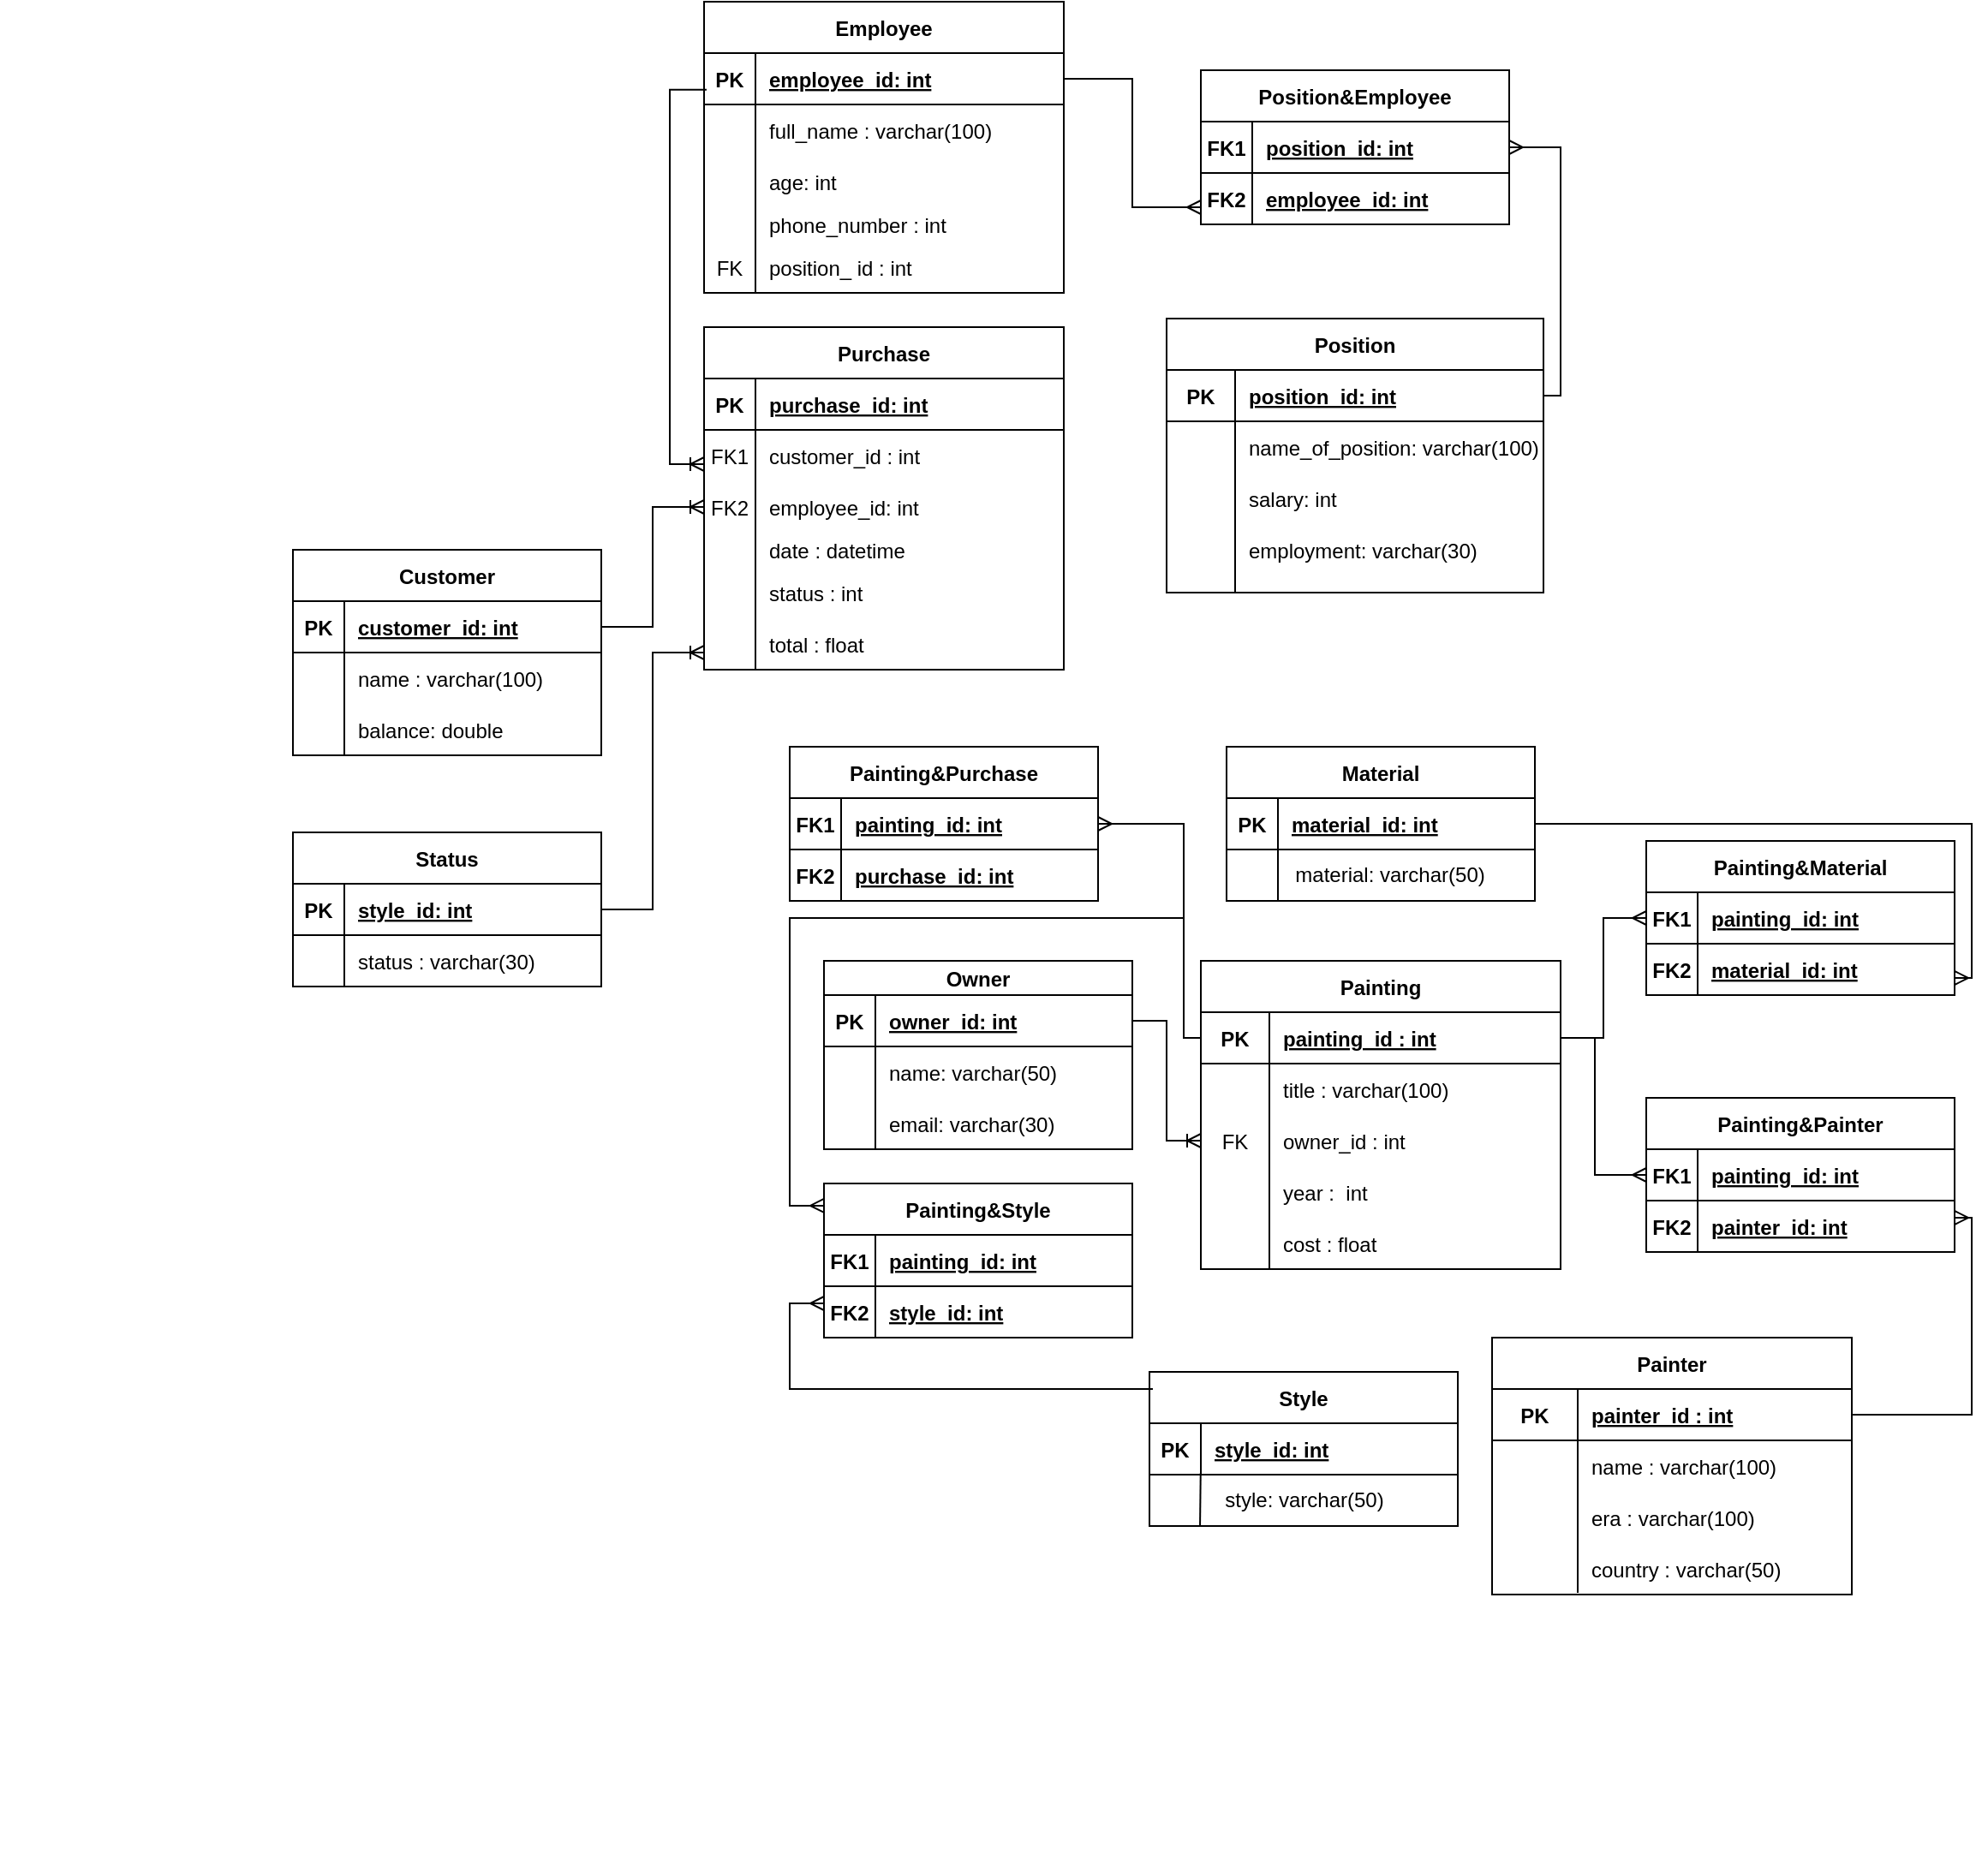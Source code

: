 <mxfile version="20.6.0" type="device"><diagram id="C5RBs43oDa-KdzZeNtuy" name="Page-1"><mxGraphModel dx="1562" dy="1033" grid="1" gridSize="10" guides="1" tooltips="1" connect="1" arrows="1" fold="1" page="1" pageScale="1" pageWidth="1654" pageHeight="1169" math="0" shadow="0"><root><mxCell id="WIyWlLk6GJQsqaUBKTNV-0"/><mxCell id="WIyWlLk6GJQsqaUBKTNV-1" parent="WIyWlLk6GJQsqaUBKTNV-0"/><mxCell id="PjSS-YkO49VIx0BTJCC5-19" value="Painting" style="shape=table;startSize=30;container=1;collapsible=1;childLayout=tableLayout;fixedRows=1;rowLines=0;fontStyle=1;align=center;resizeLast=1;" parent="WIyWlLk6GJQsqaUBKTNV-1" vertex="1"><mxGeometry x="850" y="620" width="210" height="180" as="geometry"/></mxCell><mxCell id="PjSS-YkO49VIx0BTJCC5-20" value="" style="shape=tableRow;horizontal=0;startSize=0;swimlaneHead=0;swimlaneBody=0;fillColor=none;collapsible=0;dropTarget=0;points=[[0,0.5],[1,0.5]];portConstraint=eastwest;top=0;left=0;right=0;bottom=1;" parent="PjSS-YkO49VIx0BTJCC5-19" vertex="1"><mxGeometry y="30" width="210" height="30" as="geometry"/></mxCell><mxCell id="PjSS-YkO49VIx0BTJCC5-21" value="PK" style="shape=partialRectangle;connectable=0;fillColor=none;top=0;left=0;bottom=0;right=0;fontStyle=1;overflow=hidden;" parent="PjSS-YkO49VIx0BTJCC5-20" vertex="1"><mxGeometry width="40" height="30" as="geometry"><mxRectangle width="40" height="30" as="alternateBounds"/></mxGeometry></mxCell><mxCell id="PjSS-YkO49VIx0BTJCC5-22" value="painting_id : int" style="shape=partialRectangle;connectable=0;fillColor=none;top=0;left=0;bottom=0;right=0;align=left;spacingLeft=6;fontStyle=5;overflow=hidden;" parent="PjSS-YkO49VIx0BTJCC5-20" vertex="1"><mxGeometry x="40" width="170" height="30" as="geometry"><mxRectangle width="170" height="30" as="alternateBounds"/></mxGeometry></mxCell><mxCell id="PjSS-YkO49VIx0BTJCC5-23" value="" style="shape=tableRow;horizontal=0;startSize=0;swimlaneHead=0;swimlaneBody=0;fillColor=none;collapsible=0;dropTarget=0;points=[[0,0.5],[1,0.5]];portConstraint=eastwest;top=0;left=0;right=0;bottom=0;" parent="PjSS-YkO49VIx0BTJCC5-19" vertex="1"><mxGeometry y="60" width="210" height="30" as="geometry"/></mxCell><mxCell id="PjSS-YkO49VIx0BTJCC5-24" value="" style="shape=partialRectangle;connectable=0;fillColor=none;top=0;left=0;bottom=0;right=0;editable=1;overflow=hidden;" parent="PjSS-YkO49VIx0BTJCC5-23" vertex="1"><mxGeometry width="40" height="30" as="geometry"><mxRectangle width="40" height="30" as="alternateBounds"/></mxGeometry></mxCell><mxCell id="PjSS-YkO49VIx0BTJCC5-25" value="title : varchar(100)" style="shape=partialRectangle;connectable=0;fillColor=none;top=0;left=0;bottom=0;right=0;align=left;spacingLeft=6;overflow=hidden;" parent="PjSS-YkO49VIx0BTJCC5-23" vertex="1"><mxGeometry x="40" width="170" height="30" as="geometry"><mxRectangle width="170" height="30" as="alternateBounds"/></mxGeometry></mxCell><mxCell id="PjSS-YkO49VIx0BTJCC5-46" value="" style="shape=tableRow;horizontal=0;startSize=0;swimlaneHead=0;swimlaneBody=0;fillColor=none;collapsible=0;dropTarget=0;points=[[0,0.5],[1,0.5]];portConstraint=eastwest;top=0;left=0;right=0;bottom=0;" parent="PjSS-YkO49VIx0BTJCC5-19" vertex="1"><mxGeometry y="90" width="210" height="30" as="geometry"/></mxCell><mxCell id="PjSS-YkO49VIx0BTJCC5-47" value="FK" style="shape=partialRectangle;connectable=0;fillColor=none;top=0;left=0;bottom=0;right=0;editable=1;overflow=hidden;" parent="PjSS-YkO49VIx0BTJCC5-46" vertex="1"><mxGeometry width="40" height="30" as="geometry"><mxRectangle width="40" height="30" as="alternateBounds"/></mxGeometry></mxCell><mxCell id="PjSS-YkO49VIx0BTJCC5-48" value="owner_id : int" style="shape=partialRectangle;connectable=0;fillColor=none;top=0;left=0;bottom=0;right=0;align=left;spacingLeft=6;overflow=hidden;" parent="PjSS-YkO49VIx0BTJCC5-46" vertex="1"><mxGeometry x="40" width="170" height="30" as="geometry"><mxRectangle width="170" height="30" as="alternateBounds"/></mxGeometry></mxCell><mxCell id="PjSS-YkO49VIx0BTJCC5-52" value="" style="shape=tableRow;horizontal=0;startSize=0;swimlaneHead=0;swimlaneBody=0;fillColor=none;collapsible=0;dropTarget=0;points=[[0,0.5],[1,0.5]];portConstraint=eastwest;top=0;left=0;right=0;bottom=0;" parent="PjSS-YkO49VIx0BTJCC5-19" vertex="1"><mxGeometry y="120" width="210" height="30" as="geometry"/></mxCell><mxCell id="PjSS-YkO49VIx0BTJCC5-53" value="" style="shape=partialRectangle;connectable=0;fillColor=none;top=0;left=0;bottom=0;right=0;editable=1;overflow=hidden;" parent="PjSS-YkO49VIx0BTJCC5-52" vertex="1"><mxGeometry width="40" height="30" as="geometry"><mxRectangle width="40" height="30" as="alternateBounds"/></mxGeometry></mxCell><mxCell id="PjSS-YkO49VIx0BTJCC5-54" value="year :  int" style="shape=partialRectangle;connectable=0;fillColor=none;top=0;left=0;bottom=0;right=0;align=left;spacingLeft=6;overflow=hidden;" parent="PjSS-YkO49VIx0BTJCC5-52" vertex="1"><mxGeometry x="40" width="170" height="30" as="geometry"><mxRectangle width="170" height="30" as="alternateBounds"/></mxGeometry></mxCell><mxCell id="PjSS-YkO49VIx0BTJCC5-58" value="" style="shape=tableRow;horizontal=0;startSize=0;swimlaneHead=0;swimlaneBody=0;fillColor=none;collapsible=0;dropTarget=0;points=[[0,0.5],[1,0.5]];portConstraint=eastwest;top=0;left=0;right=0;bottom=0;" parent="PjSS-YkO49VIx0BTJCC5-19" vertex="1"><mxGeometry y="150" width="210" height="30" as="geometry"/></mxCell><mxCell id="PjSS-YkO49VIx0BTJCC5-59" value="" style="shape=partialRectangle;connectable=0;fillColor=none;top=0;left=0;bottom=0;right=0;editable=1;overflow=hidden;" parent="PjSS-YkO49VIx0BTJCC5-58" vertex="1"><mxGeometry width="40" height="30" as="geometry"><mxRectangle width="40" height="30" as="alternateBounds"/></mxGeometry></mxCell><mxCell id="PjSS-YkO49VIx0BTJCC5-60" value="cost : float" style="shape=partialRectangle;connectable=0;fillColor=none;top=0;left=0;bottom=0;right=0;align=left;spacingLeft=6;overflow=hidden;" parent="PjSS-YkO49VIx0BTJCC5-58" vertex="1"><mxGeometry x="40" width="170" height="30" as="geometry"><mxRectangle width="170" height="30" as="alternateBounds"/></mxGeometry></mxCell><mxCell id="PjSS-YkO49VIx0BTJCC5-61" value="Customer" style="shape=table;startSize=30;container=1;collapsible=1;childLayout=tableLayout;fixedRows=1;rowLines=0;fontStyle=1;align=center;resizeLast=1;" parent="WIyWlLk6GJQsqaUBKTNV-1" vertex="1"><mxGeometry x="320" y="380" width="180" height="120" as="geometry"/></mxCell><mxCell id="PjSS-YkO49VIx0BTJCC5-62" value="" style="shape=tableRow;horizontal=0;startSize=0;swimlaneHead=0;swimlaneBody=0;fillColor=none;collapsible=0;dropTarget=0;points=[[0,0.5],[1,0.5]];portConstraint=eastwest;top=0;left=0;right=0;bottom=1;" parent="PjSS-YkO49VIx0BTJCC5-61" vertex="1"><mxGeometry y="30" width="180" height="30" as="geometry"/></mxCell><mxCell id="PjSS-YkO49VIx0BTJCC5-63" value="PK" style="shape=partialRectangle;connectable=0;fillColor=none;top=0;left=0;bottom=0;right=0;fontStyle=1;overflow=hidden;" parent="PjSS-YkO49VIx0BTJCC5-62" vertex="1"><mxGeometry width="30" height="30" as="geometry"><mxRectangle width="30" height="30" as="alternateBounds"/></mxGeometry></mxCell><mxCell id="PjSS-YkO49VIx0BTJCC5-64" value="customer_id: int" style="shape=partialRectangle;connectable=0;fillColor=none;top=0;left=0;bottom=0;right=0;align=left;spacingLeft=6;fontStyle=5;overflow=hidden;" parent="PjSS-YkO49VIx0BTJCC5-62" vertex="1"><mxGeometry x="30" width="150" height="30" as="geometry"><mxRectangle width="150" height="30" as="alternateBounds"/></mxGeometry></mxCell><mxCell id="PjSS-YkO49VIx0BTJCC5-65" value="" style="shape=tableRow;horizontal=0;startSize=0;swimlaneHead=0;swimlaneBody=0;fillColor=none;collapsible=0;dropTarget=0;points=[[0,0.5],[1,0.5]];portConstraint=eastwest;top=0;left=0;right=0;bottom=0;" parent="PjSS-YkO49VIx0BTJCC5-61" vertex="1"><mxGeometry y="60" width="180" height="30" as="geometry"/></mxCell><mxCell id="PjSS-YkO49VIx0BTJCC5-66" value="" style="shape=partialRectangle;connectable=0;fillColor=none;top=0;left=0;bottom=0;right=0;editable=1;overflow=hidden;" parent="PjSS-YkO49VIx0BTJCC5-65" vertex="1"><mxGeometry width="30" height="30" as="geometry"><mxRectangle width="30" height="30" as="alternateBounds"/></mxGeometry></mxCell><mxCell id="PjSS-YkO49VIx0BTJCC5-67" value="name : varchar(100)" style="shape=partialRectangle;connectable=0;fillColor=none;top=0;left=0;bottom=0;right=0;align=left;spacingLeft=6;overflow=hidden;" parent="PjSS-YkO49VIx0BTJCC5-65" vertex="1"><mxGeometry x="30" width="150" height="30" as="geometry"><mxRectangle width="150" height="30" as="alternateBounds"/></mxGeometry></mxCell><mxCell id="PjSS-YkO49VIx0BTJCC5-71" value="" style="shape=tableRow;horizontal=0;startSize=0;swimlaneHead=0;swimlaneBody=0;fillColor=none;collapsible=0;dropTarget=0;points=[[0,0.5],[1,0.5]];portConstraint=eastwest;top=0;left=0;right=0;bottom=0;" parent="PjSS-YkO49VIx0BTJCC5-61" vertex="1"><mxGeometry y="90" width="180" height="30" as="geometry"/></mxCell><mxCell id="PjSS-YkO49VIx0BTJCC5-72" value="" style="shape=partialRectangle;connectable=0;fillColor=none;top=0;left=0;bottom=0;right=0;editable=1;overflow=hidden;" parent="PjSS-YkO49VIx0BTJCC5-71" vertex="1"><mxGeometry width="30" height="30" as="geometry"><mxRectangle width="30" height="30" as="alternateBounds"/></mxGeometry></mxCell><mxCell id="PjSS-YkO49VIx0BTJCC5-73" value="balance: double" style="shape=partialRectangle;connectable=0;fillColor=none;top=0;left=0;bottom=0;right=0;align=left;spacingLeft=6;overflow=hidden;" parent="PjSS-YkO49VIx0BTJCC5-71" vertex="1"><mxGeometry x="30" width="150" height="30" as="geometry"><mxRectangle width="150" height="30" as="alternateBounds"/></mxGeometry></mxCell><mxCell id="PjSS-YkO49VIx0BTJCC5-74" value="Employee" style="shape=table;startSize=30;container=1;collapsible=1;childLayout=tableLayout;fixedRows=1;rowLines=0;fontStyle=1;align=center;resizeLast=1;" parent="WIyWlLk6GJQsqaUBKTNV-1" vertex="1"><mxGeometry x="560" y="60" width="210" height="170" as="geometry"/></mxCell><mxCell id="PjSS-YkO49VIx0BTJCC5-75" value="" style="shape=tableRow;horizontal=0;startSize=0;swimlaneHead=0;swimlaneBody=0;fillColor=none;collapsible=0;dropTarget=0;points=[[0,0.5],[1,0.5]];portConstraint=eastwest;top=0;left=0;right=0;bottom=1;" parent="PjSS-YkO49VIx0BTJCC5-74" vertex="1"><mxGeometry y="30" width="210" height="30" as="geometry"/></mxCell><mxCell id="PjSS-YkO49VIx0BTJCC5-76" value="PK" style="shape=partialRectangle;connectable=0;fillColor=none;top=0;left=0;bottom=0;right=0;fontStyle=1;overflow=hidden;" parent="PjSS-YkO49VIx0BTJCC5-75" vertex="1"><mxGeometry width="30" height="30" as="geometry"><mxRectangle width="30" height="30" as="alternateBounds"/></mxGeometry></mxCell><mxCell id="PjSS-YkO49VIx0BTJCC5-77" value="employee_id: int" style="shape=partialRectangle;connectable=0;fillColor=none;top=0;left=0;bottom=0;right=0;align=left;spacingLeft=6;fontStyle=5;overflow=hidden;" parent="PjSS-YkO49VIx0BTJCC5-75" vertex="1"><mxGeometry x="30" width="180" height="30" as="geometry"><mxRectangle width="180" height="30" as="alternateBounds"/></mxGeometry></mxCell><mxCell id="PjSS-YkO49VIx0BTJCC5-78" value="" style="shape=tableRow;horizontal=0;startSize=0;swimlaneHead=0;swimlaneBody=0;fillColor=none;collapsible=0;dropTarget=0;points=[[0,0.5],[1,0.5]];portConstraint=eastwest;top=0;left=0;right=0;bottom=0;" parent="PjSS-YkO49VIx0BTJCC5-74" vertex="1"><mxGeometry y="60" width="210" height="30" as="geometry"/></mxCell><mxCell id="PjSS-YkO49VIx0BTJCC5-79" value="" style="shape=partialRectangle;connectable=0;fillColor=none;top=0;left=0;bottom=0;right=0;editable=1;overflow=hidden;" parent="PjSS-YkO49VIx0BTJCC5-78" vertex="1"><mxGeometry width="30" height="30" as="geometry"><mxRectangle width="30" height="30" as="alternateBounds"/></mxGeometry></mxCell><mxCell id="PjSS-YkO49VIx0BTJCC5-80" value="full_name : varchar(100)" style="shape=partialRectangle;connectable=0;fillColor=none;top=0;left=0;bottom=0;right=0;align=left;spacingLeft=6;overflow=hidden;" parent="PjSS-YkO49VIx0BTJCC5-78" vertex="1"><mxGeometry x="30" width="180" height="30" as="geometry"><mxRectangle width="180" height="30" as="alternateBounds"/></mxGeometry></mxCell><mxCell id="PjSS-YkO49VIx0BTJCC5-81" value="" style="shape=tableRow;horizontal=0;startSize=0;swimlaneHead=0;swimlaneBody=0;fillColor=none;collapsible=0;dropTarget=0;points=[[0,0.5],[1,0.5]];portConstraint=eastwest;top=0;left=0;right=0;bottom=0;" parent="PjSS-YkO49VIx0BTJCC5-74" vertex="1"><mxGeometry y="90" width="210" height="30" as="geometry"/></mxCell><mxCell id="PjSS-YkO49VIx0BTJCC5-82" value="" style="shape=partialRectangle;connectable=0;fillColor=none;top=0;left=0;bottom=0;right=0;editable=1;overflow=hidden;" parent="PjSS-YkO49VIx0BTJCC5-81" vertex="1"><mxGeometry width="30" height="30" as="geometry"><mxRectangle width="30" height="30" as="alternateBounds"/></mxGeometry></mxCell><mxCell id="PjSS-YkO49VIx0BTJCC5-83" value="age: int" style="shape=partialRectangle;connectable=0;fillColor=none;top=0;left=0;bottom=0;right=0;align=left;spacingLeft=6;overflow=hidden;" parent="PjSS-YkO49VIx0BTJCC5-81" vertex="1"><mxGeometry x="30" width="180" height="30" as="geometry"><mxRectangle width="180" height="30" as="alternateBounds"/></mxGeometry></mxCell><mxCell id="PjSS-YkO49VIx0BTJCC5-122" value="" style="shape=tableRow;horizontal=0;startSize=0;swimlaneHead=0;swimlaneBody=0;fillColor=none;collapsible=0;dropTarget=0;points=[[0,0.5],[1,0.5]];portConstraint=eastwest;top=0;left=0;right=0;bottom=0;" parent="PjSS-YkO49VIx0BTJCC5-74" vertex="1"><mxGeometry y="120" width="210" height="20" as="geometry"/></mxCell><mxCell id="PjSS-YkO49VIx0BTJCC5-123" value="" style="shape=partialRectangle;connectable=0;fillColor=none;top=0;left=0;bottom=0;right=0;editable=1;overflow=hidden;" parent="PjSS-YkO49VIx0BTJCC5-122" vertex="1"><mxGeometry width="30" height="20" as="geometry"><mxRectangle width="30" height="20" as="alternateBounds"/></mxGeometry></mxCell><mxCell id="PjSS-YkO49VIx0BTJCC5-124" value="phone_number : int" style="shape=partialRectangle;connectable=0;fillColor=none;top=0;left=0;bottom=0;right=0;align=left;spacingLeft=6;overflow=hidden;" parent="PjSS-YkO49VIx0BTJCC5-122" vertex="1"><mxGeometry x="30" width="180" height="20" as="geometry"><mxRectangle width="180" height="20" as="alternateBounds"/></mxGeometry></mxCell><mxCell id="PjSS-YkO49VIx0BTJCC5-84" value="" style="shape=tableRow;horizontal=0;startSize=0;swimlaneHead=0;swimlaneBody=0;fillColor=none;collapsible=0;dropTarget=0;points=[[0,0.5],[1,0.5]];portConstraint=eastwest;top=0;left=0;right=0;bottom=0;" parent="PjSS-YkO49VIx0BTJCC5-74" vertex="1"><mxGeometry y="140" width="210" height="30" as="geometry"/></mxCell><mxCell id="PjSS-YkO49VIx0BTJCC5-85" value="" style="shape=partialRectangle;connectable=0;fillColor=none;top=0;left=0;bottom=0;right=0;editable=1;overflow=hidden;" parent="PjSS-YkO49VIx0BTJCC5-84" vertex="1"><mxGeometry width="30" height="30" as="geometry"><mxRectangle width="30" height="30" as="alternateBounds"/></mxGeometry></mxCell><mxCell id="PjSS-YkO49VIx0BTJCC5-86" value="position_ id : int" style="shape=partialRectangle;connectable=0;fillColor=none;top=0;left=0;bottom=0;right=0;align=left;spacingLeft=6;overflow=hidden;" parent="PjSS-YkO49VIx0BTJCC5-84" vertex="1"><mxGeometry x="30" width="180" height="30" as="geometry"><mxRectangle width="180" height="30" as="alternateBounds"/></mxGeometry></mxCell><mxCell id="PjSS-YkO49VIx0BTJCC5-154" value="Painter" style="shape=table;startSize=30;container=1;collapsible=1;childLayout=tableLayout;fixedRows=1;rowLines=0;fontStyle=1;align=center;resizeLast=1;" parent="WIyWlLk6GJQsqaUBKTNV-1" vertex="1"><mxGeometry x="1020" y="840" width="210" height="150" as="geometry"/></mxCell><mxCell id="PjSS-YkO49VIx0BTJCC5-155" value="" style="shape=tableRow;horizontal=0;startSize=0;swimlaneHead=0;swimlaneBody=0;fillColor=none;collapsible=0;dropTarget=0;points=[[0,0.5],[1,0.5]];portConstraint=eastwest;top=0;left=0;right=0;bottom=1;" parent="PjSS-YkO49VIx0BTJCC5-154" vertex="1"><mxGeometry y="30" width="210" height="30" as="geometry"/></mxCell><mxCell id="PjSS-YkO49VIx0BTJCC5-156" value="PK" style="shape=partialRectangle;connectable=0;fillColor=none;top=0;left=0;bottom=0;right=0;fontStyle=1;overflow=hidden;" parent="PjSS-YkO49VIx0BTJCC5-155" vertex="1"><mxGeometry width="50" height="30" as="geometry"><mxRectangle width="50" height="30" as="alternateBounds"/></mxGeometry></mxCell><mxCell id="PjSS-YkO49VIx0BTJCC5-157" value="painter_id : int" style="shape=partialRectangle;connectable=0;fillColor=none;top=0;left=0;bottom=0;right=0;align=left;spacingLeft=6;fontStyle=5;overflow=hidden;" parent="PjSS-YkO49VIx0BTJCC5-155" vertex="1"><mxGeometry x="50" width="160" height="30" as="geometry"><mxRectangle width="160" height="30" as="alternateBounds"/></mxGeometry></mxCell><mxCell id="PjSS-YkO49VIx0BTJCC5-158" value="" style="shape=tableRow;horizontal=0;startSize=0;swimlaneHead=0;swimlaneBody=0;fillColor=none;collapsible=0;dropTarget=0;points=[[0,0.5],[1,0.5]];portConstraint=eastwest;top=0;left=0;right=0;bottom=0;" parent="PjSS-YkO49VIx0BTJCC5-154" vertex="1"><mxGeometry y="60" width="210" height="30" as="geometry"/></mxCell><mxCell id="PjSS-YkO49VIx0BTJCC5-159" value="" style="shape=partialRectangle;connectable=0;fillColor=none;top=0;left=0;bottom=0;right=0;editable=1;overflow=hidden;" parent="PjSS-YkO49VIx0BTJCC5-158" vertex="1"><mxGeometry width="50" height="30" as="geometry"><mxRectangle width="50" height="30" as="alternateBounds"/></mxGeometry></mxCell><mxCell id="PjSS-YkO49VIx0BTJCC5-160" value="name : varchar(100)" style="shape=partialRectangle;connectable=0;fillColor=none;top=0;left=0;bottom=0;right=0;align=left;spacingLeft=6;overflow=hidden;" parent="PjSS-YkO49VIx0BTJCC5-158" vertex="1"><mxGeometry x="50" width="160" height="30" as="geometry"><mxRectangle width="160" height="30" as="alternateBounds"/></mxGeometry></mxCell><mxCell id="PjSS-YkO49VIx0BTJCC5-161" value="" style="shape=tableRow;horizontal=0;startSize=0;swimlaneHead=0;swimlaneBody=0;fillColor=none;collapsible=0;dropTarget=0;points=[[0,0.5],[1,0.5]];portConstraint=eastwest;top=0;left=0;right=0;bottom=0;" parent="PjSS-YkO49VIx0BTJCC5-154" vertex="1"><mxGeometry y="90" width="210" height="30" as="geometry"/></mxCell><mxCell id="PjSS-YkO49VIx0BTJCC5-162" value="" style="shape=partialRectangle;connectable=0;fillColor=none;top=0;left=0;bottom=0;right=0;editable=1;overflow=hidden;" parent="PjSS-YkO49VIx0BTJCC5-161" vertex="1"><mxGeometry width="50" height="30" as="geometry"><mxRectangle width="50" height="30" as="alternateBounds"/></mxGeometry></mxCell><mxCell id="PjSS-YkO49VIx0BTJCC5-163" value="era : varchar(100)" style="shape=partialRectangle;connectable=0;fillColor=none;top=0;left=0;bottom=0;right=0;align=left;spacingLeft=6;overflow=hidden;" parent="PjSS-YkO49VIx0BTJCC5-161" vertex="1"><mxGeometry x="50" width="160" height="30" as="geometry"><mxRectangle width="160" height="30" as="alternateBounds"/></mxGeometry></mxCell><mxCell id="PjSS-YkO49VIx0BTJCC5-167" value="Owner" style="shape=table;startSize=20;container=1;collapsible=1;childLayout=tableLayout;fixedRows=1;rowLines=0;fontStyle=1;align=center;resizeLast=1;" parent="WIyWlLk6GJQsqaUBKTNV-1" vertex="1"><mxGeometry x="630" y="620" width="180" height="110" as="geometry"/></mxCell><mxCell id="PjSS-YkO49VIx0BTJCC5-168" value="" style="shape=tableRow;horizontal=0;startSize=0;swimlaneHead=0;swimlaneBody=0;fillColor=none;collapsible=0;dropTarget=0;points=[[0,0.5],[1,0.5]];portConstraint=eastwest;top=0;left=0;right=0;bottom=1;" parent="PjSS-YkO49VIx0BTJCC5-167" vertex="1"><mxGeometry y="20" width="180" height="30" as="geometry"/></mxCell><mxCell id="PjSS-YkO49VIx0BTJCC5-169" value="PK" style="shape=partialRectangle;connectable=0;fillColor=none;top=0;left=0;bottom=0;right=0;fontStyle=1;overflow=hidden;" parent="PjSS-YkO49VIx0BTJCC5-168" vertex="1"><mxGeometry width="30" height="30" as="geometry"><mxRectangle width="30" height="30" as="alternateBounds"/></mxGeometry></mxCell><mxCell id="PjSS-YkO49VIx0BTJCC5-170" value="owner_id: int" style="shape=partialRectangle;connectable=0;fillColor=none;top=0;left=0;bottom=0;right=0;align=left;spacingLeft=6;fontStyle=5;overflow=hidden;" parent="PjSS-YkO49VIx0BTJCC5-168" vertex="1"><mxGeometry x="30" width="150" height="30" as="geometry"><mxRectangle width="150" height="30" as="alternateBounds"/></mxGeometry></mxCell><mxCell id="PjSS-YkO49VIx0BTJCC5-171" value="" style="shape=tableRow;horizontal=0;startSize=0;swimlaneHead=0;swimlaneBody=0;fillColor=none;collapsible=0;dropTarget=0;points=[[0,0.5],[1,0.5]];portConstraint=eastwest;top=0;left=0;right=0;bottom=0;" parent="PjSS-YkO49VIx0BTJCC5-167" vertex="1"><mxGeometry y="50" width="180" height="30" as="geometry"/></mxCell><mxCell id="PjSS-YkO49VIx0BTJCC5-172" value="" style="shape=partialRectangle;connectable=0;fillColor=none;top=0;left=0;bottom=0;right=0;editable=1;overflow=hidden;" parent="PjSS-YkO49VIx0BTJCC5-171" vertex="1"><mxGeometry width="30" height="30" as="geometry"><mxRectangle width="30" height="30" as="alternateBounds"/></mxGeometry></mxCell><mxCell id="PjSS-YkO49VIx0BTJCC5-173" value="name: varchar(50)" style="shape=partialRectangle;connectable=0;fillColor=none;top=0;left=0;bottom=0;right=0;align=left;spacingLeft=6;overflow=hidden;" parent="PjSS-YkO49VIx0BTJCC5-171" vertex="1"><mxGeometry x="30" width="150" height="30" as="geometry"><mxRectangle width="150" height="30" as="alternateBounds"/></mxGeometry></mxCell><mxCell id="PjSS-YkO49VIx0BTJCC5-174" value="" style="shape=tableRow;horizontal=0;startSize=0;swimlaneHead=0;swimlaneBody=0;fillColor=none;collapsible=0;dropTarget=0;points=[[0,0.5],[1,0.5]];portConstraint=eastwest;top=0;left=0;right=0;bottom=0;" parent="PjSS-YkO49VIx0BTJCC5-167" vertex="1"><mxGeometry y="80" width="180" height="30" as="geometry"/></mxCell><mxCell id="PjSS-YkO49VIx0BTJCC5-175" value="" style="shape=partialRectangle;connectable=0;fillColor=none;top=0;left=0;bottom=0;right=0;editable=1;overflow=hidden;" parent="PjSS-YkO49VIx0BTJCC5-174" vertex="1"><mxGeometry width="30" height="30" as="geometry"><mxRectangle width="30" height="30" as="alternateBounds"/></mxGeometry></mxCell><mxCell id="PjSS-YkO49VIx0BTJCC5-176" value="email: varchar(30)" style="shape=partialRectangle;connectable=0;fillColor=none;top=0;left=0;bottom=0;right=0;align=left;spacingLeft=6;overflow=hidden;" parent="PjSS-YkO49VIx0BTJCC5-174" vertex="1"><mxGeometry x="30" width="150" height="30" as="geometry"><mxRectangle width="150" height="30" as="alternateBounds"/></mxGeometry></mxCell><mxCell id="PjSS-YkO49VIx0BTJCC5-219" value="Position" style="shape=table;startSize=30;container=1;collapsible=1;childLayout=tableLayout;fixedRows=1;rowLines=0;fontStyle=1;align=center;resizeLast=1;" parent="WIyWlLk6GJQsqaUBKTNV-1" vertex="1"><mxGeometry x="830" y="245" width="220" height="160" as="geometry"/></mxCell><mxCell id="PjSS-YkO49VIx0BTJCC5-110" value="" style="shape=tableRow;horizontal=0;startSize=0;swimlaneHead=0;swimlaneBody=0;fillColor=none;collapsible=0;dropTarget=0;points=[[0,0.5],[1,0.5]];portConstraint=eastwest;top=0;left=0;right=0;bottom=1;" parent="PjSS-YkO49VIx0BTJCC5-219" vertex="1"><mxGeometry y="30" width="220" height="30" as="geometry"/></mxCell><mxCell id="PjSS-YkO49VIx0BTJCC5-111" value="PK" style="shape=partialRectangle;connectable=0;fillColor=none;top=0;left=0;bottom=0;right=0;fontStyle=1;overflow=hidden;" parent="PjSS-YkO49VIx0BTJCC5-110" vertex="1"><mxGeometry width="40" height="30" as="geometry"><mxRectangle width="40" height="30" as="alternateBounds"/></mxGeometry></mxCell><mxCell id="PjSS-YkO49VIx0BTJCC5-112" value="position_id: int" style="shape=partialRectangle;connectable=0;fillColor=none;top=0;left=0;bottom=0;right=0;align=left;spacingLeft=6;fontStyle=5;overflow=hidden;" parent="PjSS-YkO49VIx0BTJCC5-110" vertex="1"><mxGeometry x="40" width="180" height="30" as="geometry"><mxRectangle width="180" height="30" as="alternateBounds"/></mxGeometry></mxCell><mxCell id="PjSS-YkO49VIx0BTJCC5-113" value="" style="shape=tableRow;horizontal=0;startSize=0;swimlaneHead=0;swimlaneBody=0;fillColor=none;collapsible=0;dropTarget=0;points=[[0,0.5],[1,0.5]];portConstraint=eastwest;top=0;left=0;right=0;bottom=0;" parent="PjSS-YkO49VIx0BTJCC5-219" vertex="1"><mxGeometry y="60" width="220" height="30" as="geometry"/></mxCell><mxCell id="PjSS-YkO49VIx0BTJCC5-114" value="" style="shape=partialRectangle;connectable=0;fillColor=none;top=0;left=0;bottom=0;right=0;editable=1;overflow=hidden;" parent="PjSS-YkO49VIx0BTJCC5-113" vertex="1"><mxGeometry width="40" height="30" as="geometry"><mxRectangle width="40" height="30" as="alternateBounds"/></mxGeometry></mxCell><mxCell id="PjSS-YkO49VIx0BTJCC5-115" value="name_of_position: varchar(100)" style="shape=partialRectangle;connectable=0;fillColor=none;top=0;left=0;bottom=0;right=0;align=left;spacingLeft=6;overflow=hidden;" parent="PjSS-YkO49VIx0BTJCC5-113" vertex="1"><mxGeometry x="40" width="180" height="30" as="geometry"><mxRectangle width="180" height="30" as="alternateBounds"/></mxGeometry></mxCell><mxCell id="PjSS-YkO49VIx0BTJCC5-116" value="" style="shape=tableRow;horizontal=0;startSize=0;swimlaneHead=0;swimlaneBody=0;fillColor=none;collapsible=0;dropTarget=0;points=[[0,0.5],[1,0.5]];portConstraint=eastwest;top=0;left=0;right=0;bottom=0;" parent="PjSS-YkO49VIx0BTJCC5-219" vertex="1"><mxGeometry y="90" width="220" height="30" as="geometry"/></mxCell><mxCell id="PjSS-YkO49VIx0BTJCC5-117" value="" style="shape=partialRectangle;connectable=0;fillColor=none;top=0;left=0;bottom=0;right=0;editable=1;overflow=hidden;" parent="PjSS-YkO49VIx0BTJCC5-116" vertex="1"><mxGeometry width="40" height="30" as="geometry"><mxRectangle width="40" height="30" as="alternateBounds"/></mxGeometry></mxCell><mxCell id="PjSS-YkO49VIx0BTJCC5-118" value="salary: int" style="shape=partialRectangle;connectable=0;fillColor=none;top=0;left=0;bottom=0;right=0;align=left;spacingLeft=6;overflow=hidden;" parent="PjSS-YkO49VIx0BTJCC5-116" vertex="1"><mxGeometry x="40" width="180" height="30" as="geometry"><mxRectangle width="180" height="30" as="alternateBounds"/></mxGeometry></mxCell><mxCell id="PjSS-YkO49VIx0BTJCC5-119" value="" style="shape=tableRow;horizontal=0;startSize=0;swimlaneHead=0;swimlaneBody=0;fillColor=none;collapsible=0;dropTarget=0;points=[[0,0.5],[1,0.5]];portConstraint=eastwest;top=0;left=0;right=0;bottom=0;" parent="PjSS-YkO49VIx0BTJCC5-219" vertex="1"><mxGeometry y="120" width="220" height="40" as="geometry"/></mxCell><mxCell id="PjSS-YkO49VIx0BTJCC5-120" value="" style="shape=partialRectangle;connectable=0;fillColor=none;top=0;left=0;bottom=0;right=0;editable=1;overflow=hidden;" parent="PjSS-YkO49VIx0BTJCC5-119" vertex="1"><mxGeometry width="40" height="40" as="geometry"><mxRectangle width="40" height="40" as="alternateBounds"/></mxGeometry></mxCell><mxCell id="PjSS-YkO49VIx0BTJCC5-121" value="" style="shape=partialRectangle;connectable=0;fillColor=none;top=0;left=0;bottom=0;right=0;align=left;spacingLeft=6;overflow=hidden;" parent="PjSS-YkO49VIx0BTJCC5-119" vertex="1"><mxGeometry x="40" width="180" height="40" as="geometry"><mxRectangle width="180" height="40" as="alternateBounds"/></mxGeometry></mxCell><mxCell id="bx5BeKJZPtUic5ZNOf6a-59" value="" style="edgeStyle=orthogonalEdgeStyle;fontSize=12;html=1;endArrow=ERoneToMany;rounded=0;exitX=1;exitY=0.5;exitDx=0;exitDy=0;entryX=0;entryY=0.5;entryDx=0;entryDy=0;" parent="WIyWlLk6GJQsqaUBKTNV-1" source="PjSS-YkO49VIx0BTJCC5-168" target="PjSS-YkO49VIx0BTJCC5-46" edge="1"><mxGeometry width="100" height="100" relative="1" as="geometry"><mxPoint x="720" y="850" as="sourcePoint"/><mxPoint x="820" y="750" as="targetPoint"/></mxGeometry></mxCell><mxCell id="bx5BeKJZPtUic5ZNOf6a-80" value="Style" style="shape=table;startSize=30;container=1;collapsible=1;childLayout=tableLayout;fixedRows=1;rowLines=0;fontStyle=1;align=center;resizeLast=1;" parent="WIyWlLk6GJQsqaUBKTNV-1" vertex="1"><mxGeometry x="820" y="860" width="180" height="90" as="geometry"/></mxCell><mxCell id="bx5BeKJZPtUic5ZNOf6a-81" value="" style="shape=tableRow;horizontal=0;startSize=0;swimlaneHead=0;swimlaneBody=0;fillColor=none;collapsible=0;dropTarget=0;points=[[0,0.5],[1,0.5]];portConstraint=eastwest;top=0;left=0;right=0;bottom=1;" parent="bx5BeKJZPtUic5ZNOf6a-80" vertex="1"><mxGeometry y="30" width="180" height="30" as="geometry"/></mxCell><mxCell id="bx5BeKJZPtUic5ZNOf6a-82" value="PK" style="shape=partialRectangle;connectable=0;fillColor=none;top=0;left=0;bottom=0;right=0;fontStyle=1;overflow=hidden;" parent="bx5BeKJZPtUic5ZNOf6a-81" vertex="1"><mxGeometry width="30" height="30" as="geometry"><mxRectangle width="30" height="30" as="alternateBounds"/></mxGeometry></mxCell><mxCell id="bx5BeKJZPtUic5ZNOf6a-83" value="style_id: int" style="shape=partialRectangle;connectable=0;fillColor=none;top=0;left=0;bottom=0;right=0;align=left;spacingLeft=6;fontStyle=5;overflow=hidden;" parent="bx5BeKJZPtUic5ZNOf6a-81" vertex="1"><mxGeometry x="30" width="150" height="30" as="geometry"><mxRectangle width="150" height="30" as="alternateBounds"/></mxGeometry></mxCell><mxCell id="uwrBhlBQhrwim00NtycF-1" value="" style="shape=tableRow;horizontal=0;startSize=0;swimlaneHead=0;swimlaneBody=0;fillColor=none;collapsible=0;dropTarget=0;points=[[0,0.5],[1,0.5]];portConstraint=eastwest;top=0;left=0;right=0;bottom=0;" parent="WIyWlLk6GJQsqaUBKTNV-1" vertex="1"><mxGeometry x="617" y="1110" width="183" height="30" as="geometry"/></mxCell><mxCell id="uwrBhlBQhrwim00NtycF-2" value="" style="shape=partialRectangle;connectable=0;fillColor=none;top=0;left=0;bottom=0;right=0;editable=1;overflow=hidden;" parent="uwrBhlBQhrwim00NtycF-1" vertex="1"><mxGeometry width="40" height="30" as="geometry"><mxRectangle width="40" height="30" as="alternateBounds"/></mxGeometry></mxCell><mxCell id="uwrBhlBQhrwim00NtycF-4" value="" style="shape=tableRow;horizontal=0;startSize=0;swimlaneHead=0;swimlaneBody=0;fillColor=none;collapsible=0;dropTarget=0;points=[[0,0.5],[1,0.5]];portConstraint=eastwest;top=0;left=0;right=0;bottom=0;" parent="WIyWlLk6GJQsqaUBKTNV-1" vertex="1"><mxGeometry x="150" y="810" width="210" height="30" as="geometry"/></mxCell><mxCell id="uwrBhlBQhrwim00NtycF-5" value="" style="shape=partialRectangle;connectable=0;fillColor=none;top=0;left=0;bottom=0;right=0;editable=1;overflow=hidden;" parent="uwrBhlBQhrwim00NtycF-4" vertex="1"><mxGeometry width="40" height="30" as="geometry"><mxRectangle width="40" height="30" as="alternateBounds"/></mxGeometry></mxCell><mxCell id="8zmK8RnwesQ0hENzI5T8-4" value="style: varchar(50)" style="text;html=1;align=center;verticalAlign=middle;resizable=0;points=[];autosize=1;strokeColor=none;fillColor=none;" parent="WIyWlLk6GJQsqaUBKTNV-1" vertex="1"><mxGeometry x="850" y="920" width="120" height="30" as="geometry"/></mxCell><mxCell id="c2az_kCFcNoQcaZOAwWb-10" value="Material" style="shape=table;startSize=30;container=1;collapsible=1;childLayout=tableLayout;fixedRows=1;rowLines=0;fontStyle=1;align=center;resizeLast=1;" parent="WIyWlLk6GJQsqaUBKTNV-1" vertex="1"><mxGeometry x="865" y="495" width="180" height="90" as="geometry"/></mxCell><mxCell id="c2az_kCFcNoQcaZOAwWb-11" value="" style="shape=tableRow;horizontal=0;startSize=0;swimlaneHead=0;swimlaneBody=0;fillColor=none;collapsible=0;dropTarget=0;points=[[0,0.5],[1,0.5]];portConstraint=eastwest;top=0;left=0;right=0;bottom=1;" parent="c2az_kCFcNoQcaZOAwWb-10" vertex="1"><mxGeometry y="30" width="180" height="30" as="geometry"/></mxCell><mxCell id="c2az_kCFcNoQcaZOAwWb-12" value="PK" style="shape=partialRectangle;connectable=0;fillColor=none;top=0;left=0;bottom=0;right=0;fontStyle=1;overflow=hidden;" parent="c2az_kCFcNoQcaZOAwWb-11" vertex="1"><mxGeometry width="30" height="30" as="geometry"><mxRectangle width="30" height="30" as="alternateBounds"/></mxGeometry></mxCell><mxCell id="c2az_kCFcNoQcaZOAwWb-13" value="material_id: int" style="shape=partialRectangle;connectable=0;fillColor=none;top=0;left=0;bottom=0;right=0;align=left;spacingLeft=6;fontStyle=5;overflow=hidden;" parent="c2az_kCFcNoQcaZOAwWb-11" vertex="1"><mxGeometry x="30" width="150" height="30" as="geometry"><mxRectangle width="150" height="30" as="alternateBounds"/></mxGeometry></mxCell><mxCell id="c2az_kCFcNoQcaZOAwWb-14" value="material: varchar(50)" style="text;html=1;align=center;verticalAlign=middle;resizable=0;points=[];autosize=1;strokeColor=none;fillColor=none;" parent="WIyWlLk6GJQsqaUBKTNV-1" vertex="1"><mxGeometry x="895" y="555" width="130" height="30" as="geometry"/></mxCell><mxCell id="c2az_kCFcNoQcaZOAwWb-47" value="employment: varchar(30)" style="shape=partialRectangle;connectable=0;fillColor=none;top=0;left=0;bottom=0;right=0;align=left;spacingLeft=6;overflow=hidden;" parent="WIyWlLk6GJQsqaUBKTNV-1" vertex="1"><mxGeometry x="870" y="365" width="180" height="30" as="geometry"><mxRectangle width="180" height="30" as="alternateBounds"/></mxGeometry></mxCell><mxCell id="c2az_kCFcNoQcaZOAwWb-48" value="country : varchar(50)" style="shape=partialRectangle;connectable=0;fillColor=none;top=0;left=0;bottom=0;right=0;align=left;spacingLeft=6;overflow=hidden;" parent="WIyWlLk6GJQsqaUBKTNV-1" vertex="1"><mxGeometry x="1070" y="960" width="160" height="30" as="geometry"><mxRectangle width="160" height="30" as="alternateBounds"/></mxGeometry></mxCell><mxCell id="c2az_kCFcNoQcaZOAwWb-52" value="" style="endArrow=none;html=1;rounded=0;" parent="WIyWlLk6GJQsqaUBKTNV-1" edge="1"><mxGeometry width="50" height="50" relative="1" as="geometry"><mxPoint x="1070" y="989" as="sourcePoint"/><mxPoint x="1070" y="959" as="targetPoint"/></mxGeometry></mxCell><mxCell id="c2az_kCFcNoQcaZOAwWb-73" value="Purchase" style="shape=table;startSize=30;container=1;collapsible=1;childLayout=tableLayout;fixedRows=1;rowLines=0;fontStyle=1;align=center;resizeLast=1;" parent="WIyWlLk6GJQsqaUBKTNV-1" vertex="1"><mxGeometry x="560" y="250" width="210" height="200" as="geometry"/></mxCell><mxCell id="c2az_kCFcNoQcaZOAwWb-74" value="" style="shape=tableRow;horizontal=0;startSize=0;swimlaneHead=0;swimlaneBody=0;fillColor=none;collapsible=0;dropTarget=0;points=[[0,0.5],[1,0.5]];portConstraint=eastwest;top=0;left=0;right=0;bottom=1;" parent="c2az_kCFcNoQcaZOAwWb-73" vertex="1"><mxGeometry y="30" width="210" height="30" as="geometry"/></mxCell><mxCell id="c2az_kCFcNoQcaZOAwWb-75" value="PK" style="shape=partialRectangle;connectable=0;fillColor=none;top=0;left=0;bottom=0;right=0;fontStyle=1;overflow=hidden;" parent="c2az_kCFcNoQcaZOAwWb-74" vertex="1"><mxGeometry width="30" height="30" as="geometry"><mxRectangle width="30" height="30" as="alternateBounds"/></mxGeometry></mxCell><mxCell id="c2az_kCFcNoQcaZOAwWb-76" value="purchase_id: int" style="shape=partialRectangle;connectable=0;fillColor=none;top=0;left=0;bottom=0;right=0;align=left;spacingLeft=6;fontStyle=5;overflow=hidden;" parent="c2az_kCFcNoQcaZOAwWb-74" vertex="1"><mxGeometry x="30" width="180" height="30" as="geometry"><mxRectangle width="180" height="30" as="alternateBounds"/></mxGeometry></mxCell><mxCell id="c2az_kCFcNoQcaZOAwWb-77" value="" style="shape=tableRow;horizontal=0;startSize=0;swimlaneHead=0;swimlaneBody=0;fillColor=none;collapsible=0;dropTarget=0;points=[[0,0.5],[1,0.5]];portConstraint=eastwest;top=0;left=0;right=0;bottom=0;" parent="c2az_kCFcNoQcaZOAwWb-73" vertex="1"><mxGeometry y="60" width="210" height="30" as="geometry"/></mxCell><mxCell id="c2az_kCFcNoQcaZOAwWb-78" value="" style="shape=partialRectangle;connectable=0;fillColor=none;top=0;left=0;bottom=0;right=0;editable=1;overflow=hidden;" parent="c2az_kCFcNoQcaZOAwWb-77" vertex="1"><mxGeometry width="30" height="30" as="geometry"><mxRectangle width="30" height="30" as="alternateBounds"/></mxGeometry></mxCell><mxCell id="c2az_kCFcNoQcaZOAwWb-79" value="customer_id : int" style="shape=partialRectangle;connectable=0;fillColor=none;top=0;left=0;bottom=0;right=0;align=left;spacingLeft=6;overflow=hidden;" parent="c2az_kCFcNoQcaZOAwWb-77" vertex="1"><mxGeometry x="30" width="180" height="30" as="geometry"><mxRectangle width="180" height="30" as="alternateBounds"/></mxGeometry></mxCell><mxCell id="c2az_kCFcNoQcaZOAwWb-80" value="" style="shape=tableRow;horizontal=0;startSize=0;swimlaneHead=0;swimlaneBody=0;fillColor=none;collapsible=0;dropTarget=0;points=[[0,0.5],[1,0.5]];portConstraint=eastwest;top=0;left=0;right=0;bottom=0;" parent="c2az_kCFcNoQcaZOAwWb-73" vertex="1"><mxGeometry y="90" width="210" height="30" as="geometry"/></mxCell><mxCell id="c2az_kCFcNoQcaZOAwWb-81" value="FK2" style="shape=partialRectangle;connectable=0;fillColor=none;top=0;left=0;bottom=0;right=0;editable=1;overflow=hidden;" parent="c2az_kCFcNoQcaZOAwWb-80" vertex="1"><mxGeometry width="30" height="30" as="geometry"><mxRectangle width="30" height="30" as="alternateBounds"/></mxGeometry></mxCell><mxCell id="c2az_kCFcNoQcaZOAwWb-82" value="employee_id: int" style="shape=partialRectangle;connectable=0;fillColor=none;top=0;left=0;bottom=0;right=0;align=left;spacingLeft=6;overflow=hidden;" parent="c2az_kCFcNoQcaZOAwWb-80" vertex="1"><mxGeometry x="30" width="180" height="30" as="geometry"><mxRectangle width="180" height="30" as="alternateBounds"/></mxGeometry></mxCell><mxCell id="c2az_kCFcNoQcaZOAwWb-83" value="" style="shape=tableRow;horizontal=0;startSize=0;swimlaneHead=0;swimlaneBody=0;fillColor=none;collapsible=0;dropTarget=0;points=[[0,0.5],[1,0.5]];portConstraint=eastwest;top=0;left=0;right=0;bottom=0;" parent="c2az_kCFcNoQcaZOAwWb-73" vertex="1"><mxGeometry y="120" width="210" height="20" as="geometry"/></mxCell><mxCell id="c2az_kCFcNoQcaZOAwWb-84" value="" style="shape=partialRectangle;connectable=0;fillColor=none;top=0;left=0;bottom=0;right=0;editable=1;overflow=hidden;" parent="c2az_kCFcNoQcaZOAwWb-83" vertex="1"><mxGeometry width="30" height="20" as="geometry"><mxRectangle width="30" height="20" as="alternateBounds"/></mxGeometry></mxCell><mxCell id="c2az_kCFcNoQcaZOAwWb-85" value="date : datetime" style="shape=partialRectangle;connectable=0;fillColor=none;top=0;left=0;bottom=0;right=0;align=left;spacingLeft=6;overflow=hidden;" parent="c2az_kCFcNoQcaZOAwWb-83" vertex="1"><mxGeometry x="30" width="180" height="20" as="geometry"><mxRectangle width="180" height="20" as="alternateBounds"/></mxGeometry></mxCell><mxCell id="c2az_kCFcNoQcaZOAwWb-89" value="FK" style="shape=partialRectangle;connectable=0;fillColor=none;top=0;left=0;bottom=0;right=0;editable=1;overflow=hidden;" parent="WIyWlLk6GJQsqaUBKTNV-1" vertex="1"><mxGeometry x="560" y="200" width="30" height="30" as="geometry"><mxRectangle width="30" height="20" as="alternateBounds"/></mxGeometry></mxCell><mxCell id="c2az_kCFcNoQcaZOAwWb-93" value="FK1" style="shape=partialRectangle;connectable=0;fillColor=none;top=0;left=0;bottom=0;right=0;editable=1;overflow=hidden;" parent="WIyWlLk6GJQsqaUBKTNV-1" vertex="1"><mxGeometry x="560" y="310" width="30" height="30" as="geometry"><mxRectangle width="30" height="30" as="alternateBounds"/></mxGeometry></mxCell><mxCell id="c2az_kCFcNoQcaZOAwWb-96" value="" style="edgeStyle=entityRelationEdgeStyle;fontSize=12;html=1;endArrow=ERoneToMany;rounded=0;exitX=1;exitY=0.5;exitDx=0;exitDy=0;entryX=0;entryY=0.5;entryDx=0;entryDy=0;" parent="WIyWlLk6GJQsqaUBKTNV-1" source="PjSS-YkO49VIx0BTJCC5-62" edge="1" target="c2az_kCFcNoQcaZOAwWb-80"><mxGeometry width="100" height="100" relative="1" as="geometry"><mxPoint x="540" y="450" as="sourcePoint"/><mxPoint x="560" y="330" as="targetPoint"/></mxGeometry></mxCell><mxCell id="sFm3Xllqo9cYXl_dPG69-3" value="" style="endArrow=none;html=1;rounded=0;" edge="1" parent="WIyWlLk6GJQsqaUBKTNV-1"><mxGeometry width="50" height="50" relative="1" as="geometry"><mxPoint x="590" y="450" as="sourcePoint"/><mxPoint x="590" y="390" as="targetPoint"/></mxGeometry></mxCell><mxCell id="sFm3Xllqo9cYXl_dPG69-6" value="total : float" style="shape=partialRectangle;connectable=0;fillColor=none;top=0;left=0;bottom=0;right=0;align=left;spacingLeft=6;overflow=hidden;" vertex="1" parent="WIyWlLk6GJQsqaUBKTNV-1"><mxGeometry x="590" y="420" width="180" height="30" as="geometry"><mxRectangle width="180" height="30" as="alternateBounds"/></mxGeometry></mxCell><mxCell id="sFm3Xllqo9cYXl_dPG69-7" value="status : int" style="shape=partialRectangle;connectable=0;fillColor=none;top=0;left=0;bottom=0;right=0;align=left;spacingLeft=6;overflow=hidden;" vertex="1" parent="WIyWlLk6GJQsqaUBKTNV-1"><mxGeometry x="590" y="390" width="180" height="30" as="geometry"><mxRectangle width="180" height="30" as="alternateBounds"/></mxGeometry></mxCell><mxCell id="sFm3Xllqo9cYXl_dPG69-8" value="" style="endArrow=none;html=1;rounded=0;" edge="1" parent="WIyWlLk6GJQsqaUBKTNV-1"><mxGeometry width="50" height="50" relative="1" as="geometry"><mxPoint x="895.0" y="585" as="sourcePoint"/><mxPoint x="895.0" y="555" as="targetPoint"/></mxGeometry></mxCell><mxCell id="sFm3Xllqo9cYXl_dPG69-9" value="" style="endArrow=none;html=1;rounded=0;entryX=0.166;entryY=0.973;entryDx=0;entryDy=0;entryPerimeter=0;exitX=-0.004;exitY=0.991;exitDx=0;exitDy=0;exitPerimeter=0;" edge="1" parent="WIyWlLk6GJQsqaUBKTNV-1" source="8zmK8RnwesQ0hENzI5T8-4" target="bx5BeKJZPtUic5ZNOf6a-81"><mxGeometry width="50" height="50" relative="1" as="geometry"><mxPoint x="1405.0" y="1034" as="sourcePoint"/><mxPoint x="1405.0" y="1004" as="targetPoint"/></mxGeometry></mxCell><mxCell id="sFm3Xllqo9cYXl_dPG69-12" value="Status" style="shape=table;startSize=30;container=1;collapsible=1;childLayout=tableLayout;fixedRows=1;rowLines=0;fontStyle=1;align=center;resizeLast=1;" vertex="1" parent="WIyWlLk6GJQsqaUBKTNV-1"><mxGeometry x="320" y="545" width="180" height="90" as="geometry"/></mxCell><mxCell id="sFm3Xllqo9cYXl_dPG69-13" value="" style="shape=tableRow;horizontal=0;startSize=0;swimlaneHead=0;swimlaneBody=0;fillColor=none;collapsible=0;dropTarget=0;points=[[0,0.5],[1,0.5]];portConstraint=eastwest;top=0;left=0;right=0;bottom=1;" vertex="1" parent="sFm3Xllqo9cYXl_dPG69-12"><mxGeometry y="30" width="180" height="30" as="geometry"/></mxCell><mxCell id="sFm3Xllqo9cYXl_dPG69-14" value="PK" style="shape=partialRectangle;connectable=0;fillColor=none;top=0;left=0;bottom=0;right=0;fontStyle=1;overflow=hidden;" vertex="1" parent="sFm3Xllqo9cYXl_dPG69-13"><mxGeometry width="30" height="30" as="geometry"><mxRectangle width="30" height="30" as="alternateBounds"/></mxGeometry></mxCell><mxCell id="sFm3Xllqo9cYXl_dPG69-15" value="style_id: int" style="shape=partialRectangle;connectable=0;fillColor=none;top=0;left=0;bottom=0;right=0;align=left;spacingLeft=6;fontStyle=5;overflow=hidden;" vertex="1" parent="sFm3Xllqo9cYXl_dPG69-13"><mxGeometry x="30" width="150" height="30" as="geometry"><mxRectangle width="150" height="30" as="alternateBounds"/></mxGeometry></mxCell><mxCell id="sFm3Xllqo9cYXl_dPG69-17" value="" style="endArrow=none;html=1;rounded=0;" edge="1" parent="WIyWlLk6GJQsqaUBKTNV-1"><mxGeometry width="50" height="50" relative="1" as="geometry"><mxPoint x="350" y="635" as="sourcePoint"/><mxPoint x="350" y="605" as="targetPoint"/></mxGeometry></mxCell><mxCell id="sFm3Xllqo9cYXl_dPG69-18" value="status : varchar(30)" style="shape=partialRectangle;connectable=0;fillColor=none;top=0;left=0;bottom=0;right=0;align=left;spacingLeft=6;overflow=hidden;" vertex="1" parent="WIyWlLk6GJQsqaUBKTNV-1"><mxGeometry x="350" y="605" width="180" height="30" as="geometry"><mxRectangle width="180" height="30" as="alternateBounds"/></mxGeometry></mxCell><mxCell id="sFm3Xllqo9cYXl_dPG69-19" value="" style="edgeStyle=entityRelationEdgeStyle;fontSize=12;html=1;endArrow=ERoneToMany;rounded=0;exitX=1;exitY=0.5;exitDx=0;exitDy=0;" edge="1" parent="WIyWlLk6GJQsqaUBKTNV-1" source="sFm3Xllqo9cYXl_dPG69-13"><mxGeometry width="100" height="100" relative="1" as="geometry"><mxPoint x="510" y="435" as="sourcePoint"/><mxPoint x="560" y="440" as="targetPoint"/></mxGeometry></mxCell><mxCell id="sFm3Xllqo9cYXl_dPG69-21" value="Painting&amp;Purchase" style="shape=table;startSize=30;container=1;collapsible=1;childLayout=tableLayout;fixedRows=1;rowLines=0;fontStyle=1;align=center;resizeLast=1;" vertex="1" parent="WIyWlLk6GJQsqaUBKTNV-1"><mxGeometry x="610" y="495" width="180" height="90" as="geometry"/></mxCell><mxCell id="sFm3Xllqo9cYXl_dPG69-22" value="" style="shape=tableRow;horizontal=0;startSize=0;swimlaneHead=0;swimlaneBody=0;fillColor=none;collapsible=0;dropTarget=0;points=[[0,0.5],[1,0.5]];portConstraint=eastwest;top=0;left=0;right=0;bottom=1;" vertex="1" parent="sFm3Xllqo9cYXl_dPG69-21"><mxGeometry y="30" width="180" height="30" as="geometry"/></mxCell><mxCell id="sFm3Xllqo9cYXl_dPG69-23" value="FK1" style="shape=partialRectangle;connectable=0;fillColor=none;top=0;left=0;bottom=0;right=0;fontStyle=1;overflow=hidden;" vertex="1" parent="sFm3Xllqo9cYXl_dPG69-22"><mxGeometry width="30" height="30" as="geometry"><mxRectangle width="30" height="30" as="alternateBounds"/></mxGeometry></mxCell><mxCell id="sFm3Xllqo9cYXl_dPG69-24" value="painting_id: int" style="shape=partialRectangle;connectable=0;fillColor=none;top=0;left=0;bottom=0;right=0;align=left;spacingLeft=6;fontStyle=5;overflow=hidden;" vertex="1" parent="sFm3Xllqo9cYXl_dPG69-22"><mxGeometry x="30" width="150" height="30" as="geometry"><mxRectangle width="150" height="30" as="alternateBounds"/></mxGeometry></mxCell><mxCell id="sFm3Xllqo9cYXl_dPG69-30" value="" style="endArrow=none;html=1;rounded=0;" edge="1" parent="WIyWlLk6GJQsqaUBKTNV-1"><mxGeometry width="50" height="50" relative="1" as="geometry"><mxPoint x="640" y="585" as="sourcePoint"/><mxPoint x="640" y="555" as="targetPoint"/></mxGeometry></mxCell><mxCell id="sFm3Xllqo9cYXl_dPG69-31" value="purchase_id: int" style="shape=partialRectangle;connectable=0;fillColor=none;top=0;left=0;bottom=0;right=0;align=left;spacingLeft=6;fontStyle=5;overflow=hidden;" vertex="1" parent="WIyWlLk6GJQsqaUBKTNV-1"><mxGeometry x="640" y="555" width="150" height="30" as="geometry"><mxRectangle width="150" height="30" as="alternateBounds"/></mxGeometry></mxCell><mxCell id="sFm3Xllqo9cYXl_dPG69-32" value="FK2" style="shape=partialRectangle;connectable=0;fillColor=none;top=0;left=0;bottom=0;right=0;fontStyle=1;overflow=hidden;" vertex="1" parent="WIyWlLk6GJQsqaUBKTNV-1"><mxGeometry x="610" y="555" width="30" height="30" as="geometry"><mxRectangle width="30" height="30" as="alternateBounds"/></mxGeometry></mxCell><mxCell id="sFm3Xllqo9cYXl_dPG69-35" value="" style="edgeStyle=elbowEdgeStyle;fontSize=12;html=1;endArrow=ERoneToMany;rounded=0;exitX=0.007;exitY=0.711;exitDx=0;exitDy=0;exitPerimeter=0;" edge="1" parent="WIyWlLk6GJQsqaUBKTNV-1" source="PjSS-YkO49VIx0BTJCC5-75"><mxGeometry width="100" height="100" relative="1" as="geometry"><mxPoint x="430" y="210" as="sourcePoint"/><mxPoint x="560" y="330" as="targetPoint"/><Array as="points"><mxPoint x="540" y="180"/><mxPoint x="510" y="240"/></Array></mxGeometry></mxCell><mxCell id="sFm3Xllqo9cYXl_dPG69-40" value="Position&amp;Employee" style="shape=table;startSize=30;container=1;collapsible=1;childLayout=tableLayout;fixedRows=1;rowLines=0;fontStyle=1;align=center;resizeLast=1;" vertex="1" parent="WIyWlLk6GJQsqaUBKTNV-1"><mxGeometry x="850" y="100" width="180" height="90" as="geometry"/></mxCell><mxCell id="sFm3Xllqo9cYXl_dPG69-41" value="" style="shape=tableRow;horizontal=0;startSize=0;swimlaneHead=0;swimlaneBody=0;fillColor=none;collapsible=0;dropTarget=0;points=[[0,0.5],[1,0.5]];portConstraint=eastwest;top=0;left=0;right=0;bottom=1;" vertex="1" parent="sFm3Xllqo9cYXl_dPG69-40"><mxGeometry y="30" width="180" height="30" as="geometry"/></mxCell><mxCell id="sFm3Xllqo9cYXl_dPG69-42" value="FK1" style="shape=partialRectangle;connectable=0;fillColor=none;top=0;left=0;bottom=0;right=0;fontStyle=1;overflow=hidden;" vertex="1" parent="sFm3Xllqo9cYXl_dPG69-41"><mxGeometry width="30" height="30" as="geometry"><mxRectangle width="30" height="30" as="alternateBounds"/></mxGeometry></mxCell><mxCell id="sFm3Xllqo9cYXl_dPG69-43" value="position_id: int" style="shape=partialRectangle;connectable=0;fillColor=none;top=0;left=0;bottom=0;right=0;align=left;spacingLeft=6;fontStyle=5;overflow=hidden;" vertex="1" parent="sFm3Xllqo9cYXl_dPG69-41"><mxGeometry x="30" width="150" height="30" as="geometry"><mxRectangle width="150" height="30" as="alternateBounds"/></mxGeometry></mxCell><mxCell id="sFm3Xllqo9cYXl_dPG69-44" value="" style="endArrow=none;html=1;rounded=0;" edge="1" parent="WIyWlLk6GJQsqaUBKTNV-1"><mxGeometry width="50" height="50" relative="1" as="geometry"><mxPoint x="880" y="190" as="sourcePoint"/><mxPoint x="880" y="160" as="targetPoint"/></mxGeometry></mxCell><mxCell id="sFm3Xllqo9cYXl_dPG69-45" value="employee_id: int" style="shape=partialRectangle;connectable=0;fillColor=none;top=0;left=0;bottom=0;right=0;align=left;spacingLeft=6;fontStyle=5;overflow=hidden;" vertex="1" parent="WIyWlLk6GJQsqaUBKTNV-1"><mxGeometry x="880" y="160" width="150" height="30" as="geometry"><mxRectangle width="150" height="30" as="alternateBounds"/></mxGeometry></mxCell><mxCell id="sFm3Xllqo9cYXl_dPG69-46" value="FK2" style="shape=partialRectangle;connectable=0;fillColor=none;top=0;left=0;bottom=0;right=0;fontStyle=1;overflow=hidden;" vertex="1" parent="WIyWlLk6GJQsqaUBKTNV-1"><mxGeometry x="850" y="160" width="30" height="30" as="geometry"><mxRectangle width="30" height="30" as="alternateBounds"/></mxGeometry></mxCell><mxCell id="sFm3Xllqo9cYXl_dPG69-56" value="Painting&amp;Material" style="shape=table;startSize=30;container=1;collapsible=1;childLayout=tableLayout;fixedRows=1;rowLines=0;fontStyle=1;align=center;resizeLast=1;" vertex="1" parent="WIyWlLk6GJQsqaUBKTNV-1"><mxGeometry x="1110" y="550" width="180" height="90" as="geometry"/></mxCell><mxCell id="sFm3Xllqo9cYXl_dPG69-57" value="" style="shape=tableRow;horizontal=0;startSize=0;swimlaneHead=0;swimlaneBody=0;fillColor=none;collapsible=0;dropTarget=0;points=[[0,0.5],[1,0.5]];portConstraint=eastwest;top=0;left=0;right=0;bottom=1;" vertex="1" parent="sFm3Xllqo9cYXl_dPG69-56"><mxGeometry y="30" width="180" height="30" as="geometry"/></mxCell><mxCell id="sFm3Xllqo9cYXl_dPG69-58" value="FK1" style="shape=partialRectangle;connectable=0;fillColor=none;top=0;left=0;bottom=0;right=0;fontStyle=1;overflow=hidden;" vertex="1" parent="sFm3Xllqo9cYXl_dPG69-57"><mxGeometry width="30" height="30" as="geometry"><mxRectangle width="30" height="30" as="alternateBounds"/></mxGeometry></mxCell><mxCell id="sFm3Xllqo9cYXl_dPG69-59" value="painting_id: int" style="shape=partialRectangle;connectable=0;fillColor=none;top=0;left=0;bottom=0;right=0;align=left;spacingLeft=6;fontStyle=5;overflow=hidden;" vertex="1" parent="sFm3Xllqo9cYXl_dPG69-57"><mxGeometry x="30" width="150" height="30" as="geometry"><mxRectangle width="150" height="30" as="alternateBounds"/></mxGeometry></mxCell><mxCell id="sFm3Xllqo9cYXl_dPG69-60" value="" style="endArrow=none;html=1;rounded=0;" edge="1" parent="WIyWlLk6GJQsqaUBKTNV-1"><mxGeometry width="50" height="50" relative="1" as="geometry"><mxPoint x="1140" y="640" as="sourcePoint"/><mxPoint x="1140" y="610" as="targetPoint"/></mxGeometry></mxCell><mxCell id="sFm3Xllqo9cYXl_dPG69-61" value="material_id: int" style="shape=partialRectangle;connectable=0;fillColor=none;top=0;left=0;bottom=0;right=0;align=left;spacingLeft=6;fontStyle=5;overflow=hidden;" vertex="1" parent="WIyWlLk6GJQsqaUBKTNV-1"><mxGeometry x="1140" y="610" width="150" height="30" as="geometry"><mxRectangle width="150" height="30" as="alternateBounds"/></mxGeometry></mxCell><mxCell id="sFm3Xllqo9cYXl_dPG69-62" value="FK2" style="shape=partialRectangle;connectable=0;fillColor=none;top=0;left=0;bottom=0;right=0;fontStyle=1;overflow=hidden;" vertex="1" parent="WIyWlLk6GJQsqaUBKTNV-1"><mxGeometry x="1110" y="610" width="30" height="30" as="geometry"><mxRectangle width="30" height="30" as="alternateBounds"/></mxGeometry></mxCell><mxCell id="sFm3Xllqo9cYXl_dPG69-63" value="Painting&amp;Painter" style="shape=table;startSize=30;container=1;collapsible=1;childLayout=tableLayout;fixedRows=1;rowLines=0;fontStyle=1;align=center;resizeLast=1;" vertex="1" parent="WIyWlLk6GJQsqaUBKTNV-1"><mxGeometry x="1110" y="700" width="180" height="90" as="geometry"/></mxCell><mxCell id="sFm3Xllqo9cYXl_dPG69-64" value="" style="shape=tableRow;horizontal=0;startSize=0;swimlaneHead=0;swimlaneBody=0;fillColor=none;collapsible=0;dropTarget=0;points=[[0,0.5],[1,0.5]];portConstraint=eastwest;top=0;left=0;right=0;bottom=1;" vertex="1" parent="sFm3Xllqo9cYXl_dPG69-63"><mxGeometry y="30" width="180" height="30" as="geometry"/></mxCell><mxCell id="sFm3Xllqo9cYXl_dPG69-65" value="FK1" style="shape=partialRectangle;connectable=0;fillColor=none;top=0;left=0;bottom=0;right=0;fontStyle=1;overflow=hidden;" vertex="1" parent="sFm3Xllqo9cYXl_dPG69-64"><mxGeometry width="30" height="30" as="geometry"><mxRectangle width="30" height="30" as="alternateBounds"/></mxGeometry></mxCell><mxCell id="sFm3Xllqo9cYXl_dPG69-66" value="painting_id: int" style="shape=partialRectangle;connectable=0;fillColor=none;top=0;left=0;bottom=0;right=0;align=left;spacingLeft=6;fontStyle=5;overflow=hidden;" vertex="1" parent="sFm3Xllqo9cYXl_dPG69-64"><mxGeometry x="30" width="150" height="30" as="geometry"><mxRectangle width="150" height="30" as="alternateBounds"/></mxGeometry></mxCell><mxCell id="sFm3Xllqo9cYXl_dPG69-67" value="" style="endArrow=none;html=1;rounded=0;" edge="1" parent="WIyWlLk6GJQsqaUBKTNV-1"><mxGeometry width="50" height="50" relative="1" as="geometry"><mxPoint x="1140" y="790" as="sourcePoint"/><mxPoint x="1140" y="760" as="targetPoint"/></mxGeometry></mxCell><mxCell id="sFm3Xllqo9cYXl_dPG69-68" value="painter_id: int" style="shape=partialRectangle;connectable=0;fillColor=none;top=0;left=0;bottom=0;right=0;align=left;spacingLeft=6;fontStyle=5;overflow=hidden;" vertex="1" parent="WIyWlLk6GJQsqaUBKTNV-1"><mxGeometry x="1140" y="760" width="150" height="30" as="geometry"><mxRectangle width="150" height="30" as="alternateBounds"/></mxGeometry></mxCell><mxCell id="sFm3Xllqo9cYXl_dPG69-69" value="FK2" style="shape=partialRectangle;connectable=0;fillColor=none;top=0;left=0;bottom=0;right=0;fontStyle=1;overflow=hidden;" vertex="1" parent="WIyWlLk6GJQsqaUBKTNV-1"><mxGeometry x="1110" y="760" width="30" height="30" as="geometry"><mxRectangle width="30" height="30" as="alternateBounds"/></mxGeometry></mxCell><mxCell id="sFm3Xllqo9cYXl_dPG69-70" value="Painting&amp;Style" style="shape=table;startSize=30;container=1;collapsible=1;childLayout=tableLayout;fixedRows=1;rowLines=0;fontStyle=1;align=center;resizeLast=1;" vertex="1" parent="WIyWlLk6GJQsqaUBKTNV-1"><mxGeometry x="630" y="750" width="180" height="90" as="geometry"/></mxCell><mxCell id="sFm3Xllqo9cYXl_dPG69-71" value="" style="shape=tableRow;horizontal=0;startSize=0;swimlaneHead=0;swimlaneBody=0;fillColor=none;collapsible=0;dropTarget=0;points=[[0,0.5],[1,0.5]];portConstraint=eastwest;top=0;left=0;right=0;bottom=1;" vertex="1" parent="sFm3Xllqo9cYXl_dPG69-70"><mxGeometry y="30" width="180" height="30" as="geometry"/></mxCell><mxCell id="sFm3Xllqo9cYXl_dPG69-72" value="FK1" style="shape=partialRectangle;connectable=0;fillColor=none;top=0;left=0;bottom=0;right=0;fontStyle=1;overflow=hidden;" vertex="1" parent="sFm3Xllqo9cYXl_dPG69-71"><mxGeometry width="30" height="30" as="geometry"><mxRectangle width="30" height="30" as="alternateBounds"/></mxGeometry></mxCell><mxCell id="sFm3Xllqo9cYXl_dPG69-73" value="painting_id: int" style="shape=partialRectangle;connectable=0;fillColor=none;top=0;left=0;bottom=0;right=0;align=left;spacingLeft=6;fontStyle=5;overflow=hidden;" vertex="1" parent="sFm3Xllqo9cYXl_dPG69-71"><mxGeometry x="30" width="150" height="30" as="geometry"><mxRectangle width="150" height="30" as="alternateBounds"/></mxGeometry></mxCell><mxCell id="sFm3Xllqo9cYXl_dPG69-74" value="" style="endArrow=none;html=1;rounded=0;" edge="1" parent="WIyWlLk6GJQsqaUBKTNV-1"><mxGeometry width="50" height="50" relative="1" as="geometry"><mxPoint x="660" y="840" as="sourcePoint"/><mxPoint x="660" y="810" as="targetPoint"/></mxGeometry></mxCell><mxCell id="sFm3Xllqo9cYXl_dPG69-75" value="style_id: int" style="shape=partialRectangle;connectable=0;fillColor=none;top=0;left=0;bottom=0;right=0;align=left;spacingLeft=6;fontStyle=5;overflow=hidden;" vertex="1" parent="WIyWlLk6GJQsqaUBKTNV-1"><mxGeometry x="660" y="810" width="150" height="30" as="geometry"><mxRectangle width="150" height="30" as="alternateBounds"/></mxGeometry></mxCell><mxCell id="sFm3Xllqo9cYXl_dPG69-76" value="FK2" style="shape=partialRectangle;connectable=0;fillColor=none;top=0;left=0;bottom=0;right=0;fontStyle=1;overflow=hidden;" vertex="1" parent="WIyWlLk6GJQsqaUBKTNV-1"><mxGeometry x="630" y="810" width="30" height="30" as="geometry"><mxRectangle width="30" height="30" as="alternateBounds"/></mxGeometry></mxCell><mxCell id="sFm3Xllqo9cYXl_dPG69-79" value="" style="edgeStyle=orthogonalEdgeStyle;fontSize=12;html=1;endArrow=ERmany;rounded=0;elbow=vertical;exitX=1;exitY=0.5;exitDx=0;exitDy=0;entryX=0;entryY=0.5;entryDx=0;entryDy=0;" edge="1" parent="WIyWlLk6GJQsqaUBKTNV-1" source="PjSS-YkO49VIx0BTJCC5-20" target="sFm3Xllqo9cYXl_dPG69-57"><mxGeometry width="100" height="100" relative="1" as="geometry"><mxPoint x="1220" y="685" as="sourcePoint"/><mxPoint x="1320" y="585" as="targetPoint"/></mxGeometry></mxCell><mxCell id="sFm3Xllqo9cYXl_dPG69-80" value="" style="edgeStyle=orthogonalEdgeStyle;fontSize=12;html=1;endArrow=ERmany;rounded=0;elbow=vertical;exitX=1;exitY=0.5;exitDx=0;exitDy=0;" edge="1" parent="WIyWlLk6GJQsqaUBKTNV-1" source="c2az_kCFcNoQcaZOAwWb-11"><mxGeometry width="100" height="100" relative="1" as="geometry"><mxPoint x="1110" y="520" as="sourcePoint"/><mxPoint x="1290" y="630" as="targetPoint"/><Array as="points"><mxPoint x="1300" y="540"/><mxPoint x="1300" y="630"/></Array></mxGeometry></mxCell><mxCell id="sFm3Xllqo9cYXl_dPG69-81" value="" style="edgeStyle=orthogonalEdgeStyle;fontSize=12;html=1;endArrow=ERmany;rounded=0;elbow=vertical;exitX=1;exitY=0.5;exitDx=0;exitDy=0;" edge="1" parent="WIyWlLk6GJQsqaUBKTNV-1" source="PjSS-YkO49VIx0BTJCC5-155"><mxGeometry width="100" height="100" relative="1" as="geometry"><mxPoint x="1260" y="880" as="sourcePoint"/><mxPoint x="1290" y="770" as="targetPoint"/><Array as="points"><mxPoint x="1300" y="885"/><mxPoint x="1300" y="770"/></Array></mxGeometry></mxCell><mxCell id="sFm3Xllqo9cYXl_dPG69-82" value="" style="edgeStyle=orthogonalEdgeStyle;fontSize=12;html=1;endArrow=ERmany;rounded=0;elbow=vertical;entryX=0;entryY=0.5;entryDx=0;entryDy=0;exitX=1;exitY=0.5;exitDx=0;exitDy=0;" edge="1" parent="WIyWlLk6GJQsqaUBKTNV-1" source="PjSS-YkO49VIx0BTJCC5-20" target="sFm3Xllqo9cYXl_dPG69-64"><mxGeometry width="100" height="100" relative="1" as="geometry"><mxPoint x="1060" y="600" as="sourcePoint"/><mxPoint x="1330" y="585" as="targetPoint"/><Array as="points"><mxPoint x="1080" y="665"/><mxPoint x="1080" y="745"/></Array></mxGeometry></mxCell><mxCell id="sFm3Xllqo9cYXl_dPG69-83" value="" style="edgeStyle=orthogonalEdgeStyle;fontSize=12;html=1;endArrow=ERmany;rounded=0;elbow=vertical;exitX=0.011;exitY=0.111;exitDx=0;exitDy=0;exitPerimeter=0;" edge="1" parent="WIyWlLk6GJQsqaUBKTNV-1" source="bx5BeKJZPtUic5ZNOf6a-80"><mxGeometry width="100" height="100" relative="1" as="geometry"><mxPoint x="770" y="980" as="sourcePoint"/><mxPoint x="630" y="820" as="targetPoint"/><Array as="points"><mxPoint x="610" y="870"/><mxPoint x="610" y="820"/></Array></mxGeometry></mxCell><mxCell id="sFm3Xllqo9cYXl_dPG69-85" value="" style="edgeStyle=orthogonalEdgeStyle;fontSize=12;html=1;endArrow=ERmany;rounded=0;elbow=vertical;exitX=0;exitY=0.5;exitDx=0;exitDy=0;entryX=1;entryY=0.5;entryDx=0;entryDy=0;" edge="1" parent="WIyWlLk6GJQsqaUBKTNV-1" source="PjSS-YkO49VIx0BTJCC5-20" target="sFm3Xllqo9cYXl_dPG69-22"><mxGeometry width="100" height="100" relative="1" as="geometry"><mxPoint x="710" y="480" as="sourcePoint"/><mxPoint x="810" y="380" as="targetPoint"/><Array as="points"><mxPoint x="840" y="665"/><mxPoint x="840" y="540"/></Array></mxGeometry></mxCell><mxCell id="sFm3Xllqo9cYXl_dPG69-86" value="" style="edgeStyle=orthogonalEdgeStyle;fontSize=12;html=1;endArrow=ERmany;rounded=0;elbow=vertical;exitX=1;exitY=0.5;exitDx=0;exitDy=0;" edge="1" parent="WIyWlLk6GJQsqaUBKTNV-1" source="PjSS-YkO49VIx0BTJCC5-75"><mxGeometry width="100" height="100" relative="1" as="geometry"><mxPoint x="720" y="240" as="sourcePoint"/><mxPoint x="850" y="180" as="targetPoint"/><Array as="points"><mxPoint x="810" y="105"/><mxPoint x="810" y="180"/></Array></mxGeometry></mxCell><mxCell id="sFm3Xllqo9cYXl_dPG69-87" value="" style="edgeStyle=orthogonalEdgeStyle;fontSize=12;html=1;endArrow=ERmany;rounded=0;elbow=vertical;exitX=1;exitY=0.5;exitDx=0;exitDy=0;entryX=1;entryY=0.5;entryDx=0;entryDy=0;" edge="1" parent="WIyWlLk6GJQsqaUBKTNV-1" source="PjSS-YkO49VIx0BTJCC5-110" target="sFm3Xllqo9cYXl_dPG69-41"><mxGeometry width="100" height="100" relative="1" as="geometry"><mxPoint x="1080" y="265" as="sourcePoint"/><mxPoint x="1180" y="165" as="targetPoint"/></mxGeometry></mxCell><mxCell id="sFm3Xllqo9cYXl_dPG69-84" value="" style="edgeStyle=orthogonalEdgeStyle;fontSize=12;html=1;endArrow=ERmany;rounded=0;elbow=vertical;exitX=0;exitY=0.5;exitDx=0;exitDy=0;entryX=0;entryY=0.144;entryDx=0;entryDy=0;entryPerimeter=0;" edge="1" parent="WIyWlLk6GJQsqaUBKTNV-1" source="PjSS-YkO49VIx0BTJCC5-20" target="sFm3Xllqo9cYXl_dPG69-70"><mxGeometry width="100" height="100" relative="1" as="geometry"><mxPoint x="610" y="630" as="sourcePoint"/><mxPoint x="510" y="730" as="targetPoint"/><Array as="points"><mxPoint x="840" y="665"/><mxPoint x="840" y="595"/><mxPoint x="610" y="595"/><mxPoint x="610" y="763"/></Array></mxGeometry></mxCell></root></mxGraphModel></diagram></mxfile>